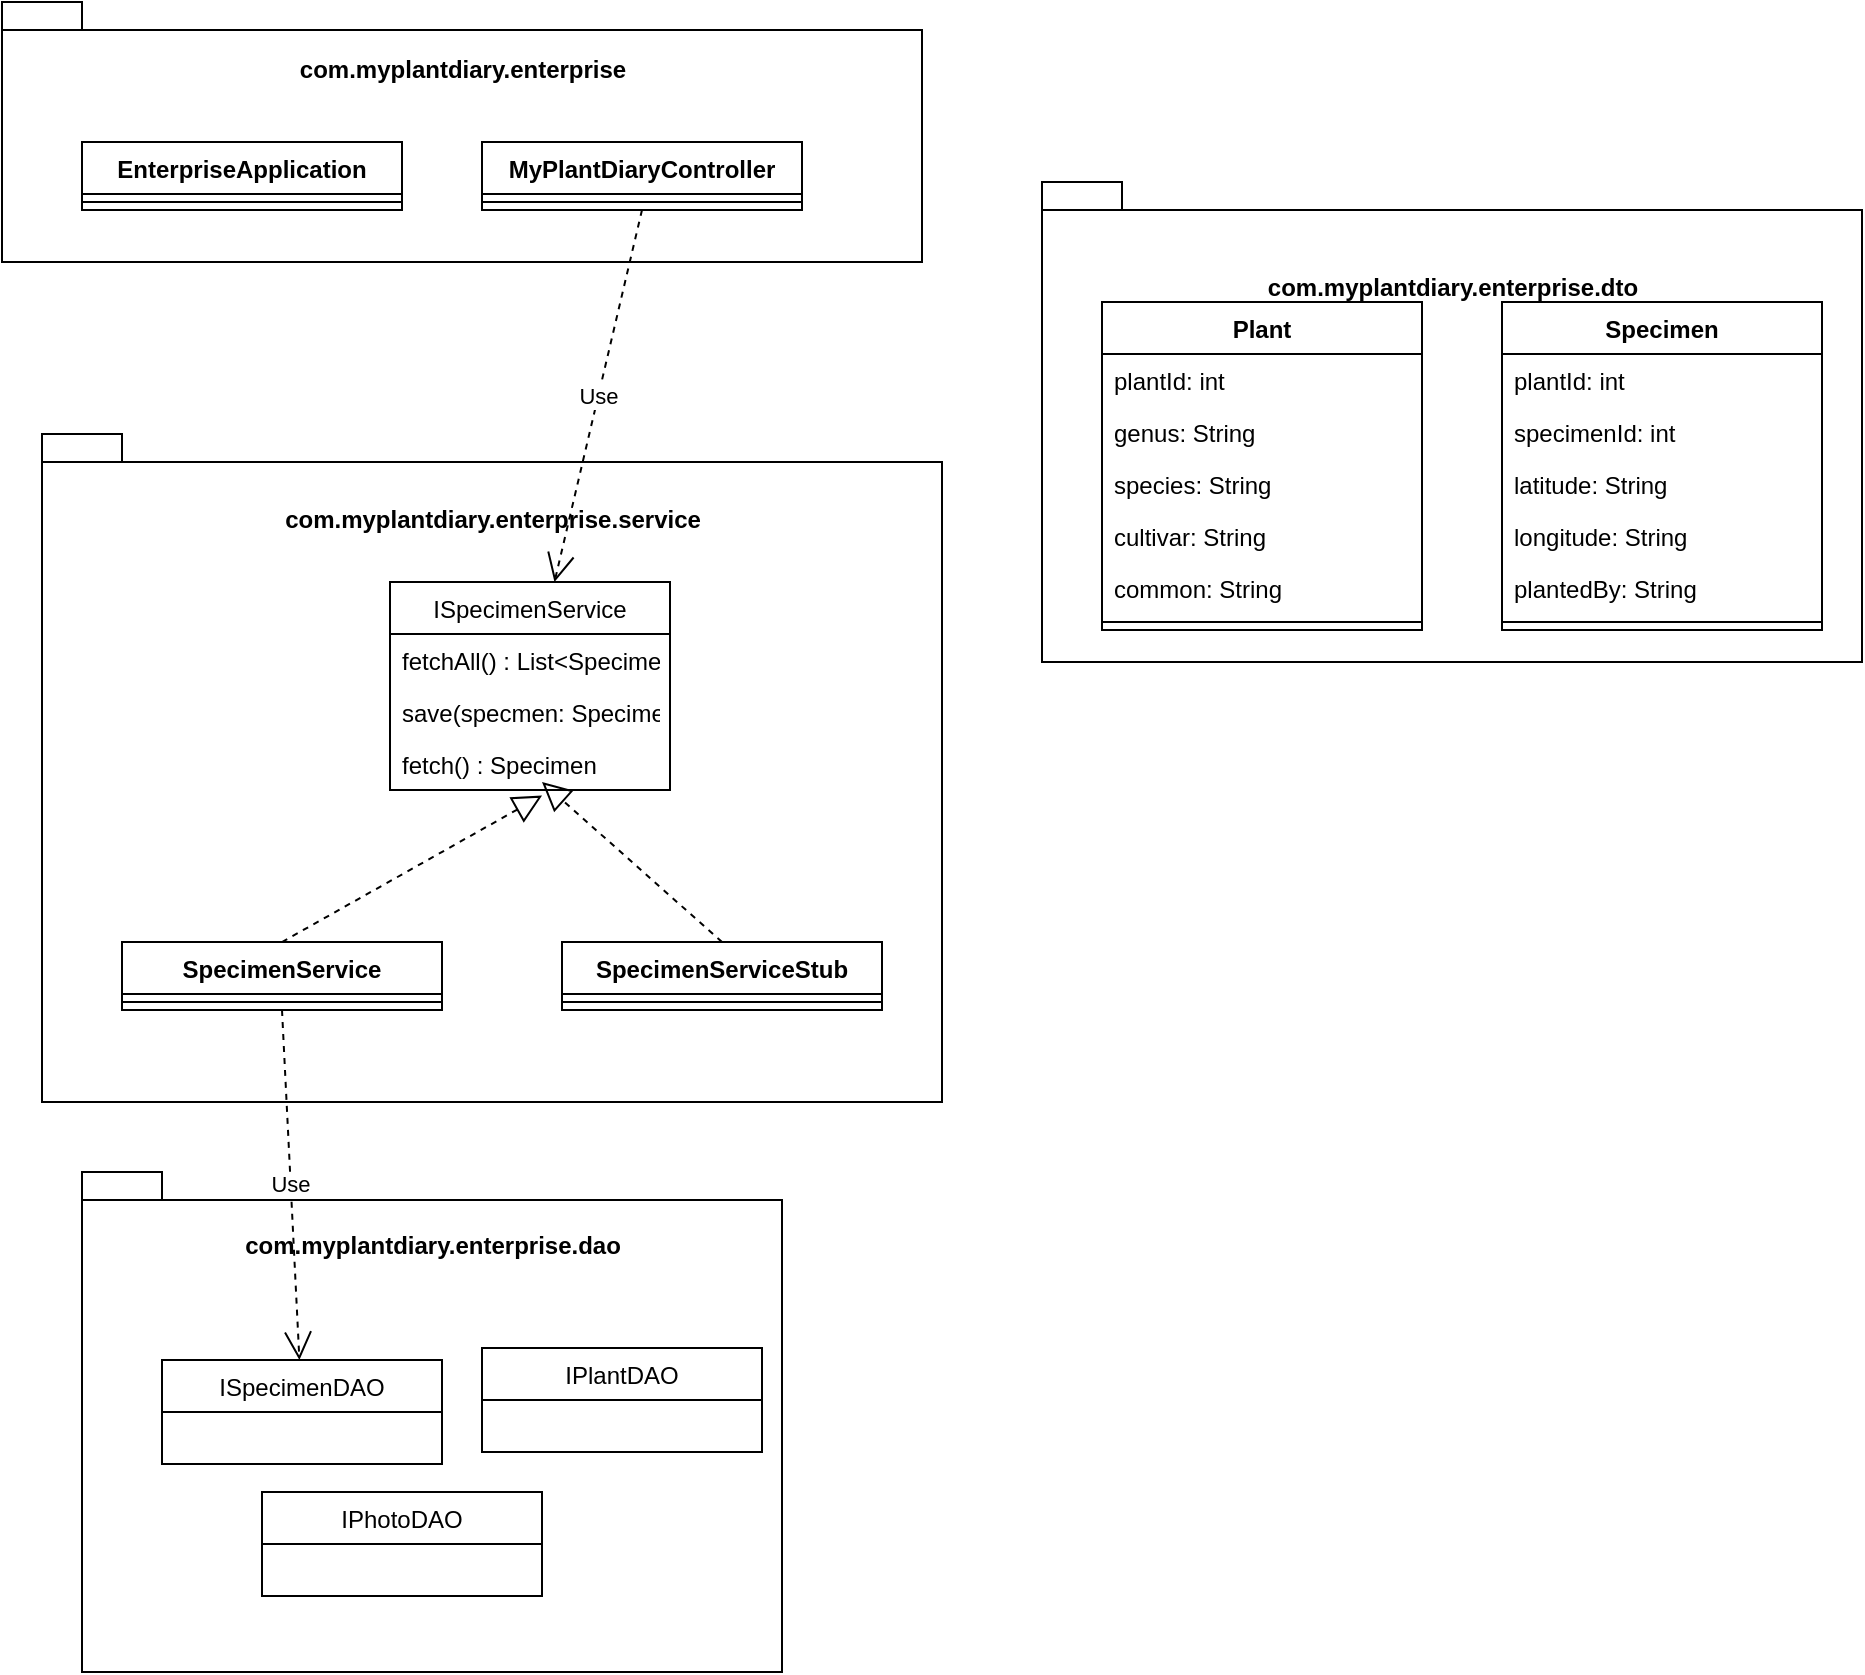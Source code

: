 <mxfile version="18.1.1" type="github">
  <diagram id="C5RBs43oDa-KdzZeNtuy" name="Page-1">
    <mxGraphModel dx="1278" dy="1708" grid="1" gridSize="10" guides="1" tooltips="1" connect="1" arrows="1" fold="1" page="1" pageScale="1" pageWidth="827" pageHeight="1169" math="0" shadow="0">
      <root>
        <mxCell id="WIyWlLk6GJQsqaUBKTNV-0" />
        <mxCell id="WIyWlLk6GJQsqaUBKTNV-1" parent="WIyWlLk6GJQsqaUBKTNV-0" />
        <mxCell id="dI6Rv9LqnvyzrC0Ozg_r-1" value="com.myplantdiary.enterprise&lt;br&gt;&lt;br&gt;&lt;br&gt;&lt;br&gt;&lt;br&gt;&lt;br&gt;" style="shape=folder;fontStyle=1;spacingTop=10;tabWidth=40;tabHeight=14;tabPosition=left;html=1;" vertex="1" parent="WIyWlLk6GJQsqaUBKTNV-1">
          <mxGeometry x="80" y="-250" width="460" height="130" as="geometry" />
        </mxCell>
        <mxCell id="dI6Rv9LqnvyzrC0Ozg_r-6" value="EnterpriseApplication" style="swimlane;fontStyle=1;align=center;verticalAlign=top;childLayout=stackLayout;horizontal=1;startSize=26;horizontalStack=0;resizeParent=1;resizeParentMax=0;resizeLast=0;collapsible=1;marginBottom=0;" vertex="1" parent="WIyWlLk6GJQsqaUBKTNV-1">
          <mxGeometry x="120" y="-180" width="160" height="34" as="geometry" />
        </mxCell>
        <mxCell id="dI6Rv9LqnvyzrC0Ozg_r-8" value="" style="line;strokeWidth=1;fillColor=none;align=left;verticalAlign=middle;spacingTop=-1;spacingLeft=3;spacingRight=3;rotatable=0;labelPosition=right;points=[];portConstraint=eastwest;" vertex="1" parent="dI6Rv9LqnvyzrC0Ozg_r-6">
          <mxGeometry y="26" width="160" height="8" as="geometry" />
        </mxCell>
        <mxCell id="dI6Rv9LqnvyzrC0Ozg_r-10" value="MyPlantDiaryController" style="swimlane;fontStyle=1;align=center;verticalAlign=top;childLayout=stackLayout;horizontal=1;startSize=26;horizontalStack=0;resizeParent=1;resizeParentMax=0;resizeLast=0;collapsible=1;marginBottom=0;" vertex="1" parent="WIyWlLk6GJQsqaUBKTNV-1">
          <mxGeometry x="320" y="-180" width="160" height="34" as="geometry" />
        </mxCell>
        <mxCell id="dI6Rv9LqnvyzrC0Ozg_r-12" value="" style="line;strokeWidth=1;fillColor=none;align=left;verticalAlign=middle;spacingTop=-1;spacingLeft=3;spacingRight=3;rotatable=0;labelPosition=right;points=[];portConstraint=eastwest;" vertex="1" parent="dI6Rv9LqnvyzrC0Ozg_r-10">
          <mxGeometry y="26" width="160" height="8" as="geometry" />
        </mxCell>
        <mxCell id="dI6Rv9LqnvyzrC0Ozg_r-14" value="com.myplantdiary.enterprise.dto&lt;br&gt;&lt;br&gt;&lt;br&gt;&lt;br&gt;&lt;br&gt;&lt;br&gt;&lt;br&gt;&lt;br&gt;&lt;br&gt;&lt;br&gt;&lt;br&gt;" style="shape=folder;fontStyle=1;spacingTop=10;tabWidth=40;tabHeight=14;tabPosition=left;html=1;" vertex="1" parent="WIyWlLk6GJQsqaUBKTNV-1">
          <mxGeometry x="600" y="-160" width="410" height="240" as="geometry" />
        </mxCell>
        <mxCell id="dI6Rv9LqnvyzrC0Ozg_r-15" value="Plant" style="swimlane;fontStyle=1;align=center;verticalAlign=top;childLayout=stackLayout;horizontal=1;startSize=26;horizontalStack=0;resizeParent=1;resizeParentMax=0;resizeLast=0;collapsible=1;marginBottom=0;" vertex="1" parent="WIyWlLk6GJQsqaUBKTNV-1">
          <mxGeometry x="630" y="-100" width="160" height="164" as="geometry" />
        </mxCell>
        <mxCell id="dI6Rv9LqnvyzrC0Ozg_r-16" value="plantId: int" style="text;strokeColor=none;fillColor=none;align=left;verticalAlign=top;spacingLeft=4;spacingRight=4;overflow=hidden;rotatable=0;points=[[0,0.5],[1,0.5]];portConstraint=eastwest;" vertex="1" parent="dI6Rv9LqnvyzrC0Ozg_r-15">
          <mxGeometry y="26" width="160" height="26" as="geometry" />
        </mxCell>
        <mxCell id="dI6Rv9LqnvyzrC0Ozg_r-24" value="genus: String" style="text;strokeColor=none;fillColor=none;align=left;verticalAlign=top;spacingLeft=4;spacingRight=4;overflow=hidden;rotatable=0;points=[[0,0.5],[1,0.5]];portConstraint=eastwest;" vertex="1" parent="dI6Rv9LqnvyzrC0Ozg_r-15">
          <mxGeometry y="52" width="160" height="26" as="geometry" />
        </mxCell>
        <mxCell id="dI6Rv9LqnvyzrC0Ozg_r-25" value="species: String" style="text;strokeColor=none;fillColor=none;align=left;verticalAlign=top;spacingLeft=4;spacingRight=4;overflow=hidden;rotatable=0;points=[[0,0.5],[1,0.5]];portConstraint=eastwest;" vertex="1" parent="dI6Rv9LqnvyzrC0Ozg_r-15">
          <mxGeometry y="78" width="160" height="26" as="geometry" />
        </mxCell>
        <mxCell id="dI6Rv9LqnvyzrC0Ozg_r-26" value="cultivar: String" style="text;strokeColor=none;fillColor=none;align=left;verticalAlign=top;spacingLeft=4;spacingRight=4;overflow=hidden;rotatable=0;points=[[0,0.5],[1,0.5]];portConstraint=eastwest;" vertex="1" parent="dI6Rv9LqnvyzrC0Ozg_r-15">
          <mxGeometry y="104" width="160" height="26" as="geometry" />
        </mxCell>
        <mxCell id="dI6Rv9LqnvyzrC0Ozg_r-23" value="common: String" style="text;strokeColor=none;fillColor=none;align=left;verticalAlign=top;spacingLeft=4;spacingRight=4;overflow=hidden;rotatable=0;points=[[0,0.5],[1,0.5]];portConstraint=eastwest;" vertex="1" parent="dI6Rv9LqnvyzrC0Ozg_r-15">
          <mxGeometry y="130" width="160" height="26" as="geometry" />
        </mxCell>
        <mxCell id="dI6Rv9LqnvyzrC0Ozg_r-17" value="" style="line;strokeWidth=1;fillColor=none;align=left;verticalAlign=middle;spacingTop=-1;spacingLeft=3;spacingRight=3;rotatable=0;labelPosition=right;points=[];portConstraint=eastwest;" vertex="1" parent="dI6Rv9LqnvyzrC0Ozg_r-15">
          <mxGeometry y="156" width="160" height="8" as="geometry" />
        </mxCell>
        <mxCell id="dI6Rv9LqnvyzrC0Ozg_r-28" value="Specimen" style="swimlane;fontStyle=1;align=center;verticalAlign=top;childLayout=stackLayout;horizontal=1;startSize=26;horizontalStack=0;resizeParent=1;resizeParentMax=0;resizeLast=0;collapsible=1;marginBottom=0;" vertex="1" parent="WIyWlLk6GJQsqaUBKTNV-1">
          <mxGeometry x="830" y="-100" width="160" height="164" as="geometry" />
        </mxCell>
        <mxCell id="dI6Rv9LqnvyzrC0Ozg_r-29" value="plantId: int" style="text;strokeColor=none;fillColor=none;align=left;verticalAlign=top;spacingLeft=4;spacingRight=4;overflow=hidden;rotatable=0;points=[[0,0.5],[1,0.5]];portConstraint=eastwest;" vertex="1" parent="dI6Rv9LqnvyzrC0Ozg_r-28">
          <mxGeometry y="26" width="160" height="26" as="geometry" />
        </mxCell>
        <mxCell id="dI6Rv9LqnvyzrC0Ozg_r-30" value="specimenId: int" style="text;strokeColor=none;fillColor=none;align=left;verticalAlign=top;spacingLeft=4;spacingRight=4;overflow=hidden;rotatable=0;points=[[0,0.5],[1,0.5]];portConstraint=eastwest;" vertex="1" parent="dI6Rv9LqnvyzrC0Ozg_r-28">
          <mxGeometry y="52" width="160" height="26" as="geometry" />
        </mxCell>
        <mxCell id="dI6Rv9LqnvyzrC0Ozg_r-31" value="latitude: String" style="text;strokeColor=none;fillColor=none;align=left;verticalAlign=top;spacingLeft=4;spacingRight=4;overflow=hidden;rotatable=0;points=[[0,0.5],[1,0.5]];portConstraint=eastwest;" vertex="1" parent="dI6Rv9LqnvyzrC0Ozg_r-28">
          <mxGeometry y="78" width="160" height="26" as="geometry" />
        </mxCell>
        <mxCell id="dI6Rv9LqnvyzrC0Ozg_r-32" value="longitude: String" style="text;strokeColor=none;fillColor=none;align=left;verticalAlign=top;spacingLeft=4;spacingRight=4;overflow=hidden;rotatable=0;points=[[0,0.5],[1,0.5]];portConstraint=eastwest;" vertex="1" parent="dI6Rv9LqnvyzrC0Ozg_r-28">
          <mxGeometry y="104" width="160" height="26" as="geometry" />
        </mxCell>
        <mxCell id="dI6Rv9LqnvyzrC0Ozg_r-33" value="plantedBy: String" style="text;strokeColor=none;fillColor=none;align=left;verticalAlign=top;spacingLeft=4;spacingRight=4;overflow=hidden;rotatable=0;points=[[0,0.5],[1,0.5]];portConstraint=eastwest;" vertex="1" parent="dI6Rv9LqnvyzrC0Ozg_r-28">
          <mxGeometry y="130" width="160" height="26" as="geometry" />
        </mxCell>
        <mxCell id="dI6Rv9LqnvyzrC0Ozg_r-34" value="" style="line;strokeWidth=1;fillColor=none;align=left;verticalAlign=middle;spacingTop=-1;spacingLeft=3;spacingRight=3;rotatable=0;labelPosition=right;points=[];portConstraint=eastwest;" vertex="1" parent="dI6Rv9LqnvyzrC0Ozg_r-28">
          <mxGeometry y="156" width="160" height="8" as="geometry" />
        </mxCell>
        <mxCell id="dI6Rv9LqnvyzrC0Ozg_r-35" value="com.myplantdiary.enterprise.service&lt;br&gt;&lt;br&gt;&lt;br&gt;&lt;br&gt;&lt;br&gt;&lt;br&gt;&lt;br&gt;&lt;br&gt;&lt;br&gt;&lt;br&gt;&lt;br&gt;&lt;br&gt;&lt;br&gt;&lt;br&gt;&lt;br&gt;&lt;br&gt;&lt;br&gt;&lt;br&gt;&lt;br&gt;" style="shape=folder;fontStyle=1;spacingTop=10;tabWidth=40;tabHeight=14;tabPosition=left;html=1;" vertex="1" parent="WIyWlLk6GJQsqaUBKTNV-1">
          <mxGeometry x="100" y="-34" width="450" height="334" as="geometry" />
        </mxCell>
        <mxCell id="dI6Rv9LqnvyzrC0Ozg_r-36" value="ISpecimenService" style="swimlane;fontStyle=0;childLayout=stackLayout;horizontal=1;startSize=26;fillColor=none;horizontalStack=0;resizeParent=1;resizeParentMax=0;resizeLast=0;collapsible=1;marginBottom=0;" vertex="1" parent="WIyWlLk6GJQsqaUBKTNV-1">
          <mxGeometry x="274" y="40" width="140" height="104" as="geometry" />
        </mxCell>
        <mxCell id="dI6Rv9LqnvyzrC0Ozg_r-37" value="fetchAll() : List&lt;Specimen&gt;" style="text;strokeColor=none;fillColor=none;align=left;verticalAlign=top;spacingLeft=4;spacingRight=4;overflow=hidden;rotatable=0;points=[[0,0.5],[1,0.5]];portConstraint=eastwest;" vertex="1" parent="dI6Rv9LqnvyzrC0Ozg_r-36">
          <mxGeometry y="26" width="140" height="26" as="geometry" />
        </mxCell>
        <mxCell id="dI6Rv9LqnvyzrC0Ozg_r-38" value="save(specmen: Specimen)" style="text;strokeColor=none;fillColor=none;align=left;verticalAlign=top;spacingLeft=4;spacingRight=4;overflow=hidden;rotatable=0;points=[[0,0.5],[1,0.5]];portConstraint=eastwest;" vertex="1" parent="dI6Rv9LqnvyzrC0Ozg_r-36">
          <mxGeometry y="52" width="140" height="26" as="geometry" />
        </mxCell>
        <mxCell id="dI6Rv9LqnvyzrC0Ozg_r-39" value="fetch() : Specimen" style="text;strokeColor=none;fillColor=none;align=left;verticalAlign=top;spacingLeft=4;spacingRight=4;overflow=hidden;rotatable=0;points=[[0,0.5],[1,0.5]];portConstraint=eastwest;" vertex="1" parent="dI6Rv9LqnvyzrC0Ozg_r-36">
          <mxGeometry y="78" width="140" height="26" as="geometry" />
        </mxCell>
        <mxCell id="dI6Rv9LqnvyzrC0Ozg_r-40" value="SpecimenService" style="swimlane;fontStyle=1;align=center;verticalAlign=top;childLayout=stackLayout;horizontal=1;startSize=26;horizontalStack=0;resizeParent=1;resizeParentMax=0;resizeLast=0;collapsible=1;marginBottom=0;" vertex="1" parent="WIyWlLk6GJQsqaUBKTNV-1">
          <mxGeometry x="140" y="220" width="160" height="34" as="geometry" />
        </mxCell>
        <mxCell id="dI6Rv9LqnvyzrC0Ozg_r-42" value="" style="line;strokeWidth=1;fillColor=none;align=left;verticalAlign=middle;spacingTop=-1;spacingLeft=3;spacingRight=3;rotatable=0;labelPosition=right;points=[];portConstraint=eastwest;" vertex="1" parent="dI6Rv9LqnvyzrC0Ozg_r-40">
          <mxGeometry y="26" width="160" height="8" as="geometry" />
        </mxCell>
        <mxCell id="dI6Rv9LqnvyzrC0Ozg_r-44" value="" style="endArrow=block;dashed=1;endFill=0;endSize=12;html=1;rounded=0;exitX=0.5;exitY=0;exitDx=0;exitDy=0;entryX=0.543;entryY=1.108;entryDx=0;entryDy=0;entryPerimeter=0;" edge="1" parent="WIyWlLk6GJQsqaUBKTNV-1" source="dI6Rv9LqnvyzrC0Ozg_r-40" target="dI6Rv9LqnvyzrC0Ozg_r-39">
          <mxGeometry width="160" relative="1" as="geometry">
            <mxPoint x="330" y="120" as="sourcePoint" />
            <mxPoint x="490" y="120" as="targetPoint" />
          </mxGeometry>
        </mxCell>
        <mxCell id="dI6Rv9LqnvyzrC0Ozg_r-45" value="SpecimenServiceStub" style="swimlane;fontStyle=1;align=center;verticalAlign=top;childLayout=stackLayout;horizontal=1;startSize=26;horizontalStack=0;resizeParent=1;resizeParentMax=0;resizeLast=0;collapsible=1;marginBottom=0;" vertex="1" parent="WIyWlLk6GJQsqaUBKTNV-1">
          <mxGeometry x="360" y="220" width="160" height="34" as="geometry" />
        </mxCell>
        <mxCell id="dI6Rv9LqnvyzrC0Ozg_r-47" value="" style="line;strokeWidth=1;fillColor=none;align=left;verticalAlign=middle;spacingTop=-1;spacingLeft=3;spacingRight=3;rotatable=0;labelPosition=right;points=[];portConstraint=eastwest;" vertex="1" parent="dI6Rv9LqnvyzrC0Ozg_r-45">
          <mxGeometry y="26" width="160" height="8" as="geometry" />
        </mxCell>
        <mxCell id="dI6Rv9LqnvyzrC0Ozg_r-49" value="" style="endArrow=block;dashed=1;endFill=0;endSize=12;html=1;rounded=0;exitX=0.5;exitY=0;exitDx=0;exitDy=0;" edge="1" parent="WIyWlLk6GJQsqaUBKTNV-1" source="dI6Rv9LqnvyzrC0Ozg_r-45">
          <mxGeometry width="160" relative="1" as="geometry">
            <mxPoint x="330" y="120" as="sourcePoint" />
            <mxPoint x="350" y="140" as="targetPoint" />
          </mxGeometry>
        </mxCell>
        <mxCell id="dI6Rv9LqnvyzrC0Ozg_r-53" value="Use" style="endArrow=open;endSize=12;dashed=1;html=1;rounded=0;exitX=0.5;exitY=1;exitDx=0;exitDy=0;" edge="1" parent="WIyWlLk6GJQsqaUBKTNV-1" source="dI6Rv9LqnvyzrC0Ozg_r-10" target="dI6Rv9LqnvyzrC0Ozg_r-36">
          <mxGeometry width="160" relative="1" as="geometry">
            <mxPoint x="330" y="20" as="sourcePoint" />
            <mxPoint x="490" y="20" as="targetPoint" />
          </mxGeometry>
        </mxCell>
        <mxCell id="dI6Rv9LqnvyzrC0Ozg_r-54" value="com.myplantdiary.enterprise.dao&lt;br&gt;&lt;br&gt;&lt;br&gt;&lt;br&gt;&lt;br&gt;&lt;br&gt;&lt;br&gt;&lt;br&gt;&lt;br&gt;&lt;br&gt;&lt;br&gt;&lt;br&gt;&lt;br&gt;&lt;br&gt;" style="shape=folder;fontStyle=1;spacingTop=10;tabWidth=40;tabHeight=14;tabPosition=left;html=1;" vertex="1" parent="WIyWlLk6GJQsqaUBKTNV-1">
          <mxGeometry x="120" y="335" width="350" height="250" as="geometry" />
        </mxCell>
        <mxCell id="dI6Rv9LqnvyzrC0Ozg_r-55" value="ISpecimenDAO" style="swimlane;fontStyle=0;childLayout=stackLayout;horizontal=1;startSize=26;fillColor=none;horizontalStack=0;resizeParent=1;resizeParentMax=0;resizeLast=0;collapsible=1;marginBottom=0;" vertex="1" parent="WIyWlLk6GJQsqaUBKTNV-1">
          <mxGeometry x="160" y="429" width="140" height="52" as="geometry" />
        </mxCell>
        <mxCell id="dI6Rv9LqnvyzrC0Ozg_r-59" value="IPlantDAO" style="swimlane;fontStyle=0;childLayout=stackLayout;horizontal=1;startSize=26;fillColor=none;horizontalStack=0;resizeParent=1;resizeParentMax=0;resizeLast=0;collapsible=1;marginBottom=0;" vertex="1" parent="WIyWlLk6GJQsqaUBKTNV-1">
          <mxGeometry x="320" y="423" width="140" height="52" as="geometry" />
        </mxCell>
        <mxCell id="dI6Rv9LqnvyzrC0Ozg_r-60" value="IPhotoDAO" style="swimlane;fontStyle=0;childLayout=stackLayout;horizontal=1;startSize=26;fillColor=none;horizontalStack=0;resizeParent=1;resizeParentMax=0;resizeLast=0;collapsible=1;marginBottom=0;" vertex="1" parent="WIyWlLk6GJQsqaUBKTNV-1">
          <mxGeometry x="210" y="495" width="140" height="52" as="geometry" />
        </mxCell>
        <mxCell id="dI6Rv9LqnvyzrC0Ozg_r-61" value="Use" style="endArrow=open;endSize=12;dashed=1;html=1;rounded=0;exitX=0.5;exitY=1;exitDx=0;exitDy=0;" edge="1" parent="WIyWlLk6GJQsqaUBKTNV-1" source="dI6Rv9LqnvyzrC0Ozg_r-40" target="dI6Rv9LqnvyzrC0Ozg_r-55">
          <mxGeometry width="160" relative="1" as="geometry">
            <mxPoint x="330" y="280" as="sourcePoint" />
            <mxPoint x="490" y="280" as="targetPoint" />
          </mxGeometry>
        </mxCell>
      </root>
    </mxGraphModel>
  </diagram>
</mxfile>
